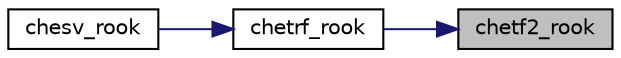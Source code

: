 digraph "chetf2_rook"
{
 // LATEX_PDF_SIZE
  edge [fontname="Helvetica",fontsize="10",labelfontname="Helvetica",labelfontsize="10"];
  node [fontname="Helvetica",fontsize="10",shape=record];
  rankdir="RL";
  Node1 [label="chetf2_rook",height=0.2,width=0.4,color="black", fillcolor="grey75", style="filled", fontcolor="black",tooltip="CHETF2_ROOK computes the factorization of a complex Hermitian indefinite matrix using the bounded Bun..."];
  Node1 -> Node2 [dir="back",color="midnightblue",fontsize="10",style="solid",fontname="Helvetica"];
  Node2 [label="chetrf_rook",height=0.2,width=0.4,color="black", fillcolor="white", style="filled",URL="$chetrf__rook_8f.html#a40c8774d6f84ea78d990dcd087b02933",tooltip="CHETRF_ROOK computes the factorization of a complex Hermitian indefinite matrix using the bounded Bun..."];
  Node2 -> Node3 [dir="back",color="midnightblue",fontsize="10",style="solid",fontname="Helvetica"];
  Node3 [label="chesv_rook",height=0.2,width=0.4,color="black", fillcolor="white", style="filled",URL="$chesv__rook_8f.html#add4a16ebf529a752be16e40daf0c624b",tooltip="CHESV_ROOK computes the solution to a system of linear equations A * X = B for HE matrices using the ..."];
}
